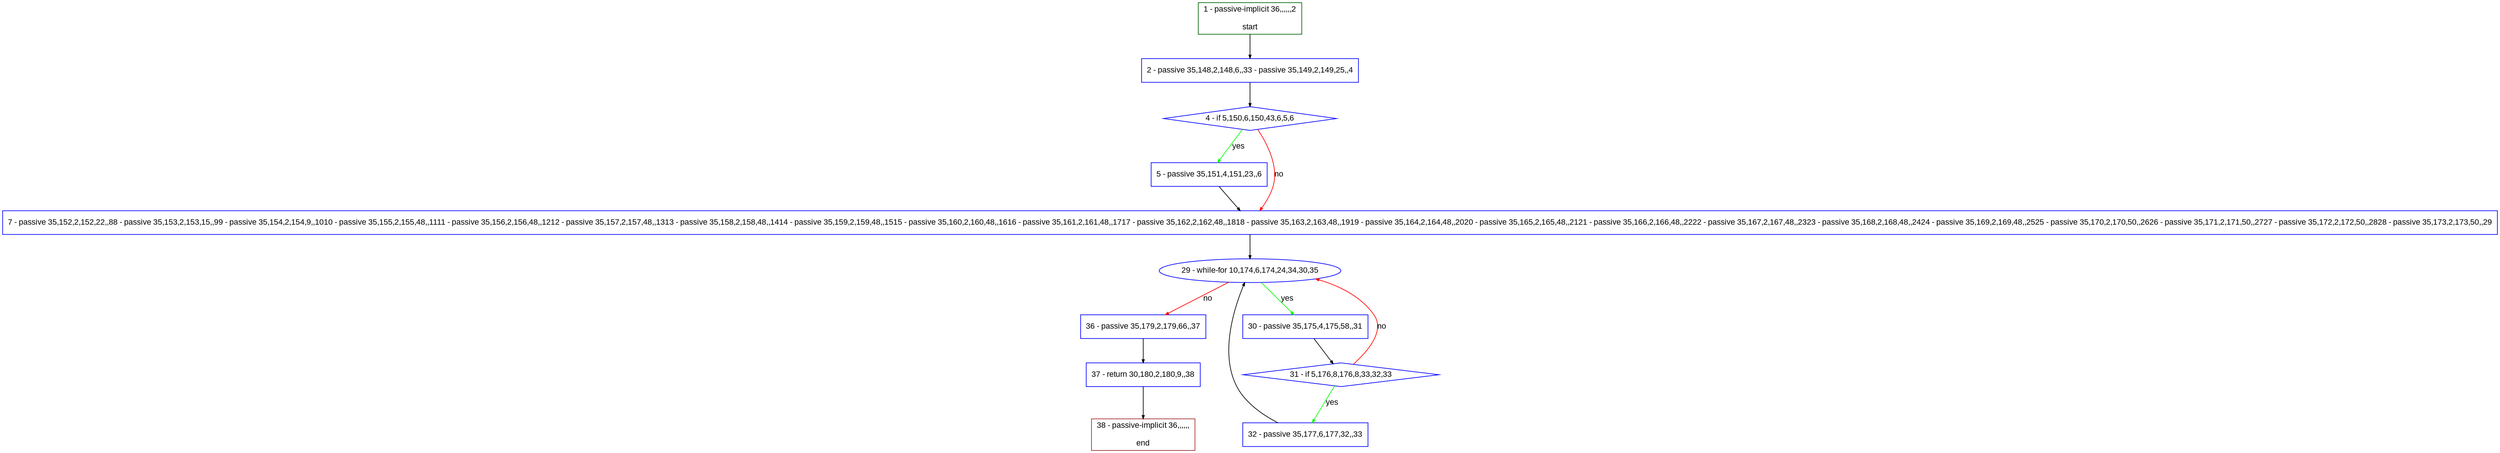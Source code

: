 digraph "" {
  graph [pack="true", label="", fontsize="12", packmode="clust", fontname="Arial", fillcolor="#FFFFCC", bgcolor="white", style="rounded,filled", compound="true"];
  node [node_initialized="no", label="", color="grey", fontsize="12", fillcolor="white", fontname="Arial", style="filled", shape="rectangle", compound="true", fixedsize="false"];
  edge [fontcolor="black", arrowhead="normal", arrowtail="none", arrowsize="0.5", ltail="", label="", color="black", fontsize="12", lhead="", fontname="Arial", dir="forward", compound="true"];
  __N1 [label="2 - passive 35,148,2,148,6,,33 - passive 35,149,2,149,25,,4", color="#0000ff", fillcolor="#ffffff", style="filled", shape="box"];
  __N2 [label="1 - passive-implicit 36,,,,,,2\n\nstart", color="#006400", fillcolor="#ffffff", style="filled", shape="box"];
  __N3 [label="4 - if 5,150,6,150,43,6,5,6", color="#0000ff", fillcolor="#ffffff", style="filled", shape="diamond"];
  __N4 [label="5 - passive 35,151,4,151,23,,6", color="#0000ff", fillcolor="#ffffff", style="filled", shape="box"];
  __N5 [label="7 - passive 35,152,2,152,22,,88 - passive 35,153,2,153,15,,99 - passive 35,154,2,154,9,,1010 - passive 35,155,2,155,48,,1111 - passive 35,156,2,156,48,,1212 - passive 35,157,2,157,48,,1313 - passive 35,158,2,158,48,,1414 - passive 35,159,2,159,48,,1515 - passive 35,160,2,160,48,,1616 - passive 35,161,2,161,48,,1717 - passive 35,162,2,162,48,,1818 - passive 35,163,2,163,48,,1919 - passive 35,164,2,164,48,,2020 - passive 35,165,2,165,48,,2121 - passive 35,166,2,166,48,,2222 - passive 35,167,2,167,48,,2323 - passive 35,168,2,168,48,,2424 - passive 35,169,2,169,48,,2525 - passive 35,170,2,170,50,,2626 - passive 35,171,2,171,50,,2727 - passive 35,172,2,172,50,,2828 - passive 35,173,2,173,50,,29", color="#0000ff", fillcolor="#ffffff", style="filled", shape="box"];
  __N6 [label="29 - while-for 10,174,6,174,24,34,30,35", color="#0000ff", fillcolor="#ffffff", style="filled", shape="oval"];
  __N7 [label="30 - passive 35,175,4,175,58,,31", color="#0000ff", fillcolor="#ffffff", style="filled", shape="box"];
  __N8 [label="36 - passive 35,179,2,179,66,,37", color="#0000ff", fillcolor="#ffffff", style="filled", shape="box"];
  __N9 [label="31 - if 5,176,8,176,8,33,32,33", color="#0000ff", fillcolor="#ffffff", style="filled", shape="diamond"];
  __N10 [label="32 - passive 35,177,6,177,32,,33", color="#0000ff", fillcolor="#ffffff", style="filled", shape="box"];
  __N11 [label="37 - return 30,180,2,180,9,,38", color="#0000ff", fillcolor="#ffffff", style="filled", shape="box"];
  __N12 [label="38 - passive-implicit 36,,,,,,\n\nend", color="#a52a2a", fillcolor="#ffffff", style="filled", shape="box"];
  __N2 -> __N1 [arrowhead="normal", arrowtail="none", color="#000000", label="", dir="forward"];
  __N1 -> __N3 [arrowhead="normal", arrowtail="none", color="#000000", label="", dir="forward"];
  __N3 -> __N4 [arrowhead="normal", arrowtail="none", color="#00ff00", label="yes", dir="forward"];
  __N3 -> __N5 [arrowhead="normal", arrowtail="none", color="#ff0000", label="no", dir="forward"];
  __N4 -> __N5 [arrowhead="normal", arrowtail="none", color="#000000", label="", dir="forward"];
  __N5 -> __N6 [arrowhead="normal", arrowtail="none", color="#000000", label="", dir="forward"];
  __N6 -> __N7 [arrowhead="normal", arrowtail="none", color="#00ff00", label="yes", dir="forward"];
  __N6 -> __N8 [arrowhead="normal", arrowtail="none", color="#ff0000", label="no", dir="forward"];
  __N7 -> __N9 [arrowhead="normal", arrowtail="none", color="#000000", label="", dir="forward"];
  __N9 -> __N6 [arrowhead="normal", arrowtail="none", color="#ff0000", label="no", dir="forward"];
  __N9 -> __N10 [arrowhead="normal", arrowtail="none", color="#00ff00", label="yes", dir="forward"];
  __N10 -> __N6 [arrowhead="normal", arrowtail="none", color="#000000", label="", dir="forward"];
  __N8 -> __N11 [arrowhead="normal", arrowtail="none", color="#000000", label="", dir="forward"];
  __N11 -> __N12 [arrowhead="normal", arrowtail="none", color="#000000", label="", dir="forward"];
}

